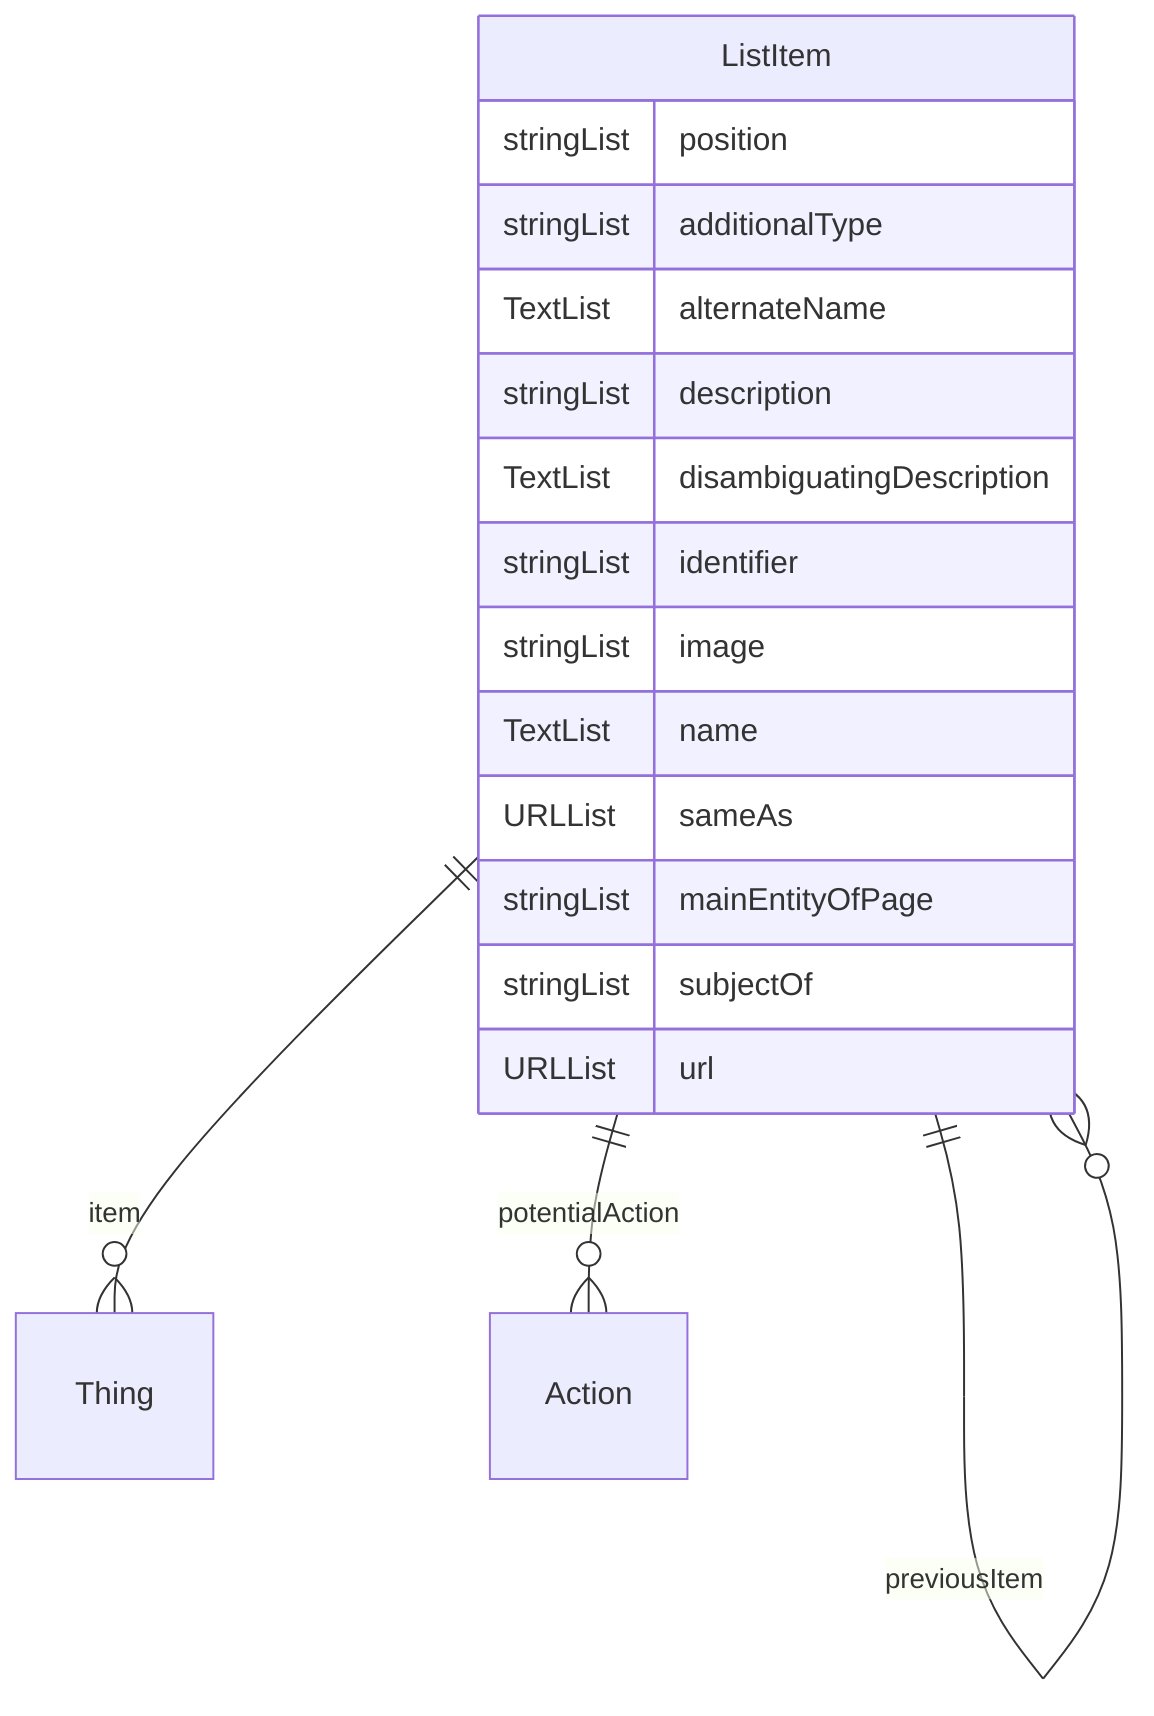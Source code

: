 erDiagram
ListItem {
    stringList position  
    stringList additionalType  
    TextList alternateName  
    stringList description  
    TextList disambiguatingDescription  
    stringList identifier  
    stringList image  
    TextList name  
    URLList sameAs  
    stringList mainEntityOfPage  
    stringList subjectOf  
    URLList url  
}

ListItem ||--}o Thing : "item"
ListItem ||--}o ListItem : "nextItem"
ListItem ||--}o ListItem : "previousItem"
ListItem ||--}o Action : "potentialAction"
